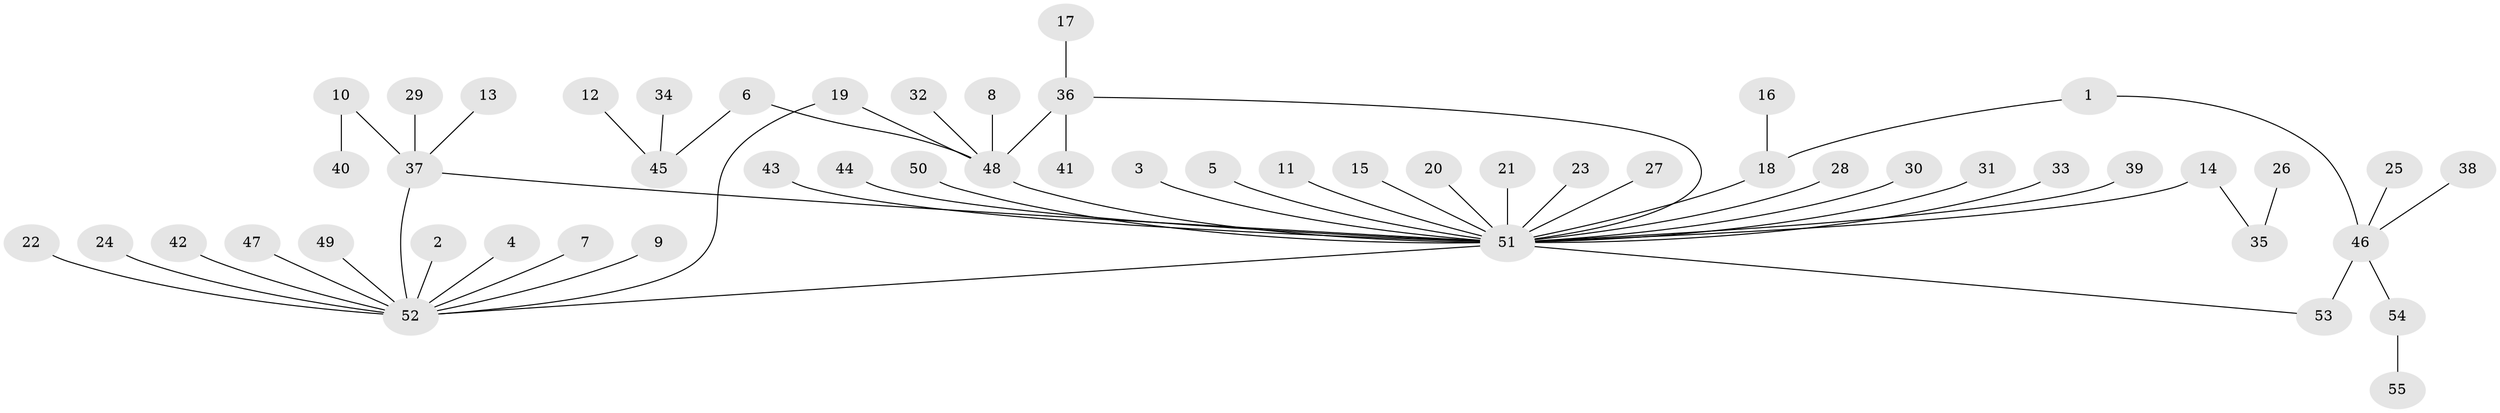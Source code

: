 // original degree distribution, {2: 0.1926605504587156, 6: 0.009174311926605505, 28: 0.009174311926605505, 16: 0.009174311926605505, 3: 0.08256880733944955, 7: 0.009174311926605505, 1: 0.6422018348623854, 8: 0.01834862385321101, 9: 0.009174311926605505, 5: 0.009174311926605505, 4: 0.009174311926605505}
// Generated by graph-tools (version 1.1) at 2025/01/03/09/25 03:01:52]
// undirected, 55 vertices, 58 edges
graph export_dot {
graph [start="1"]
  node [color=gray90,style=filled];
  1;
  2;
  3;
  4;
  5;
  6;
  7;
  8;
  9;
  10;
  11;
  12;
  13;
  14;
  15;
  16;
  17;
  18;
  19;
  20;
  21;
  22;
  23;
  24;
  25;
  26;
  27;
  28;
  29;
  30;
  31;
  32;
  33;
  34;
  35;
  36;
  37;
  38;
  39;
  40;
  41;
  42;
  43;
  44;
  45;
  46;
  47;
  48;
  49;
  50;
  51;
  52;
  53;
  54;
  55;
  1 -- 18 [weight=1.0];
  1 -- 46 [weight=1.0];
  2 -- 52 [weight=1.0];
  3 -- 51 [weight=1.0];
  4 -- 52 [weight=1.0];
  5 -- 51 [weight=1.0];
  6 -- 45 [weight=1.0];
  6 -- 48 [weight=1.0];
  7 -- 52 [weight=1.0];
  8 -- 48 [weight=1.0];
  9 -- 52 [weight=1.0];
  10 -- 37 [weight=1.0];
  10 -- 40 [weight=1.0];
  11 -- 51 [weight=1.0];
  12 -- 45 [weight=1.0];
  13 -- 37 [weight=1.0];
  14 -- 35 [weight=1.0];
  14 -- 51 [weight=1.0];
  15 -- 51 [weight=1.0];
  16 -- 18 [weight=1.0];
  17 -- 36 [weight=1.0];
  18 -- 51 [weight=1.0];
  19 -- 48 [weight=1.0];
  19 -- 52 [weight=1.0];
  20 -- 51 [weight=1.0];
  21 -- 51 [weight=1.0];
  22 -- 52 [weight=1.0];
  23 -- 51 [weight=1.0];
  24 -- 52 [weight=1.0];
  25 -- 46 [weight=1.0];
  26 -- 35 [weight=1.0];
  27 -- 51 [weight=1.0];
  28 -- 51 [weight=1.0];
  29 -- 37 [weight=1.0];
  30 -- 51 [weight=1.0];
  31 -- 51 [weight=1.0];
  32 -- 48 [weight=1.0];
  33 -- 51 [weight=1.0];
  34 -- 45 [weight=1.0];
  36 -- 41 [weight=1.0];
  36 -- 48 [weight=1.0];
  36 -- 51 [weight=1.0];
  37 -- 51 [weight=1.0];
  37 -- 52 [weight=1.0];
  38 -- 46 [weight=1.0];
  39 -- 51 [weight=1.0];
  42 -- 52 [weight=1.0];
  43 -- 51 [weight=1.0];
  44 -- 51 [weight=1.0];
  46 -- 53 [weight=2.0];
  46 -- 54 [weight=1.0];
  47 -- 52 [weight=1.0];
  48 -- 51 [weight=1.0];
  49 -- 52 [weight=1.0];
  50 -- 51 [weight=1.0];
  51 -- 52 [weight=1.0];
  51 -- 53 [weight=1.0];
  54 -- 55 [weight=1.0];
}

